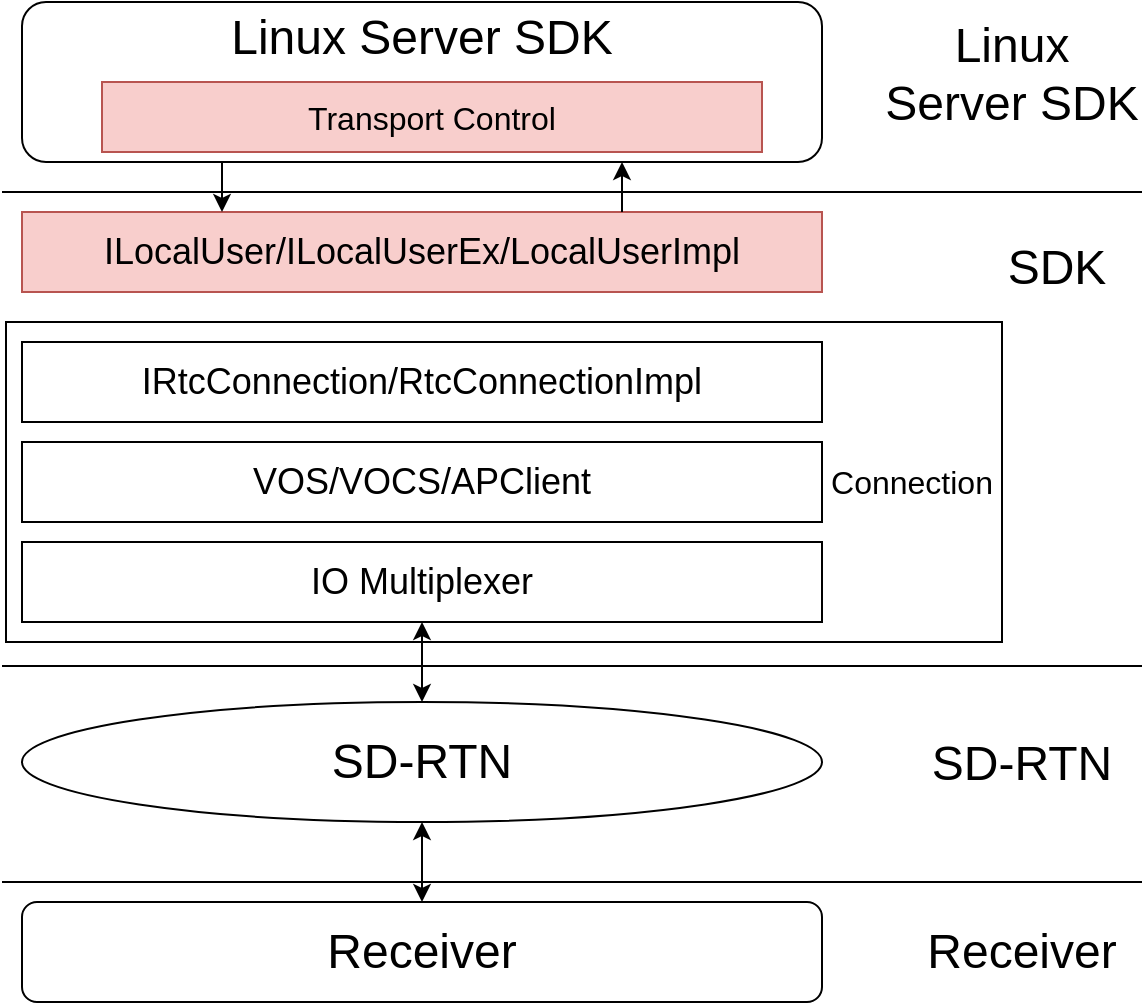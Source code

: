 <mxfile version="10.6.6" type="github"><diagram id="4dX4R6TcEKbNy467TL_4" name="Page-1"><mxGraphModel dx="944" dy="444" grid="1" gridSize="10" guides="1" tooltips="1" connect="1" arrows="1" fold="1" page="1" pageScale="1" pageWidth="827" pageHeight="1169" math="0" shadow="0"><root><mxCell id="0"/><mxCell id="1" parent="0"/><mxCell id="-R72h9qRsEo_PYMhvFHh-10" value="" style="rounded=0;whiteSpace=wrap;html=1;" vertex="1" parent="1"><mxGeometry x="112" y="170" width="498" height="160" as="geometry"/></mxCell><mxCell id="-R72h9qRsEo_PYMhvFHh-1" value="" style="endArrow=none;html=1;" edge="1" parent="1"><mxGeometry width="50" height="50" relative="1" as="geometry"><mxPoint x="110" y="105" as="sourcePoint"/><mxPoint x="680" y="105" as="targetPoint"/></mxGeometry></mxCell><mxCell id="-R72h9qRsEo_PYMhvFHh-2" value="&lt;font style=&quot;font-size: 18px&quot;&gt;IRtcConnection/RtcConnectionImpl&lt;/font&gt;" style="rounded=0;whiteSpace=wrap;html=1;" vertex="1" parent="1"><mxGeometry x="120" y="180" width="400" height="40" as="geometry"/></mxCell><mxCell id="-R72h9qRsEo_PYMhvFHh-3" value="&lt;font style=&quot;font-size: 18px&quot;&gt;VOS/VOCS/APClient&lt;/font&gt;" style="rounded=0;whiteSpace=wrap;html=1;" vertex="1" parent="1"><mxGeometry x="120" y="230" width="400" height="40" as="geometry"/></mxCell><mxCell id="-R72h9qRsEo_PYMhvFHh-4" value="&lt;font style=&quot;font-size: 18px&quot;&gt;IO&amp;nbsp;Multiplexer&lt;/font&gt;" style="rounded=0;whiteSpace=wrap;html=1;" vertex="1" parent="1"><mxGeometry x="120" y="280" width="400" height="40" as="geometry"/></mxCell><mxCell id="-R72h9qRsEo_PYMhvFHh-6" value="&lt;font style=&quot;font-size: 18px&quot;&gt;ILocalUser/ILocalUserEx/LocalUserImpl&lt;/font&gt;" style="rounded=0;whiteSpace=wrap;html=1;fillColor=#f8cecc;strokeColor=#b85450;" vertex="1" parent="1"><mxGeometry x="120" y="115" width="400" height="40" as="geometry"/></mxCell><mxCell id="-R72h9qRsEo_PYMhvFHh-7" value="" style="endArrow=none;html=1;" edge="1" parent="1"><mxGeometry width="50" height="50" relative="1" as="geometry"><mxPoint x="110" y="342" as="sourcePoint"/><mxPoint x="680" y="342" as="targetPoint"/></mxGeometry></mxCell><mxCell id="-R72h9qRsEo_PYMhvFHh-8" value="&lt;font style=&quot;font-size: 24px&quot;&gt;SD-RTN&lt;/font&gt;" style="ellipse;whiteSpace=wrap;html=1;" vertex="1" parent="1"><mxGeometry x="120" y="360" width="400" height="60" as="geometry"/></mxCell><mxCell id="-R72h9qRsEo_PYMhvFHh-9" value="" style="endArrow=classic;startArrow=classic;html=1;entryX=0.5;entryY=1;entryDx=0;entryDy=0;" edge="1" parent="1" source="-R72h9qRsEo_PYMhvFHh-8" target="-R72h9qRsEo_PYMhvFHh-4"><mxGeometry width="50" height="50" relative="1" as="geometry"><mxPoint x="270" y="420" as="sourcePoint"/><mxPoint x="320" y="370" as="targetPoint"/></mxGeometry></mxCell><mxCell id="-R72h9qRsEo_PYMhvFHh-11" value="&lt;font style=&quot;font-size: 16px&quot;&gt;Connection&lt;/font&gt;" style="text;html=1;strokeColor=none;fillColor=none;align=center;verticalAlign=middle;whiteSpace=wrap;rounded=0;" vertex="1" parent="1"><mxGeometry x="545" y="240" width="40" height="20" as="geometry"/></mxCell><mxCell id="-R72h9qRsEo_PYMhvFHh-12" value="&lt;font style=&quot;font-size: 24px&quot;&gt;SDK&lt;/font&gt;" style="text;html=1;strokeColor=none;fillColor=none;align=center;verticalAlign=middle;whiteSpace=wrap;rounded=0;" vertex="1" parent="1"><mxGeometry x="595" y="125" width="85" height="35" as="geometry"/></mxCell><mxCell id="-R72h9qRsEo_PYMhvFHh-13" value="" style="rounded=1;whiteSpace=wrap;html=1;" vertex="1" parent="1"><mxGeometry x="120" y="10" width="400" height="80" as="geometry"/></mxCell><mxCell id="-R72h9qRsEo_PYMhvFHh-14" value="&lt;font style=&quot;font-size: 24px&quot;&gt;Linux Server SDK&lt;/font&gt;" style="text;html=1;strokeColor=none;fillColor=none;align=center;verticalAlign=middle;whiteSpace=wrap;rounded=0;" vertex="1" parent="1"><mxGeometry x="165" y="10" width="310" height="35" as="geometry"/></mxCell><mxCell id="-R72h9qRsEo_PYMhvFHh-15" value="&lt;font style=&quot;font-size: 16px&quot;&gt;Transport Control&lt;/font&gt;" style="rounded=0;whiteSpace=wrap;html=1;fillColor=#f8cecc;strokeColor=#b85450;" vertex="1" parent="1"><mxGeometry x="160" y="50" width="330" height="35" as="geometry"/></mxCell><mxCell id="-R72h9qRsEo_PYMhvFHh-16" value="" style="endArrow=classic;html=1;exitX=0.25;exitY=1;exitDx=0;exitDy=0;entryX=0.25;entryY=0;entryDx=0;entryDy=0;" edge="1" parent="1" source="-R72h9qRsEo_PYMhvFHh-13" target="-R72h9qRsEo_PYMhvFHh-6"><mxGeometry width="50" height="50" relative="1" as="geometry"><mxPoint x="40" y="175" as="sourcePoint"/><mxPoint x="90" y="125" as="targetPoint"/></mxGeometry></mxCell><mxCell id="-R72h9qRsEo_PYMhvFHh-17" value="" style="endArrow=classic;html=1;entryX=0.75;entryY=1;entryDx=0;entryDy=0;exitX=0.75;exitY=0;exitDx=0;exitDy=0;" edge="1" parent="1" source="-R72h9qRsEo_PYMhvFHh-6" target="-R72h9qRsEo_PYMhvFHh-13"><mxGeometry width="50" height="50" relative="1" as="geometry"><mxPoint x="380" y="140" as="sourcePoint"/><mxPoint x="430" y="90" as="targetPoint"/></mxGeometry></mxCell><mxCell id="-R72h9qRsEo_PYMhvFHh-19" value="&lt;font style=&quot;font-size: 24px&quot;&gt;Receiver&lt;/font&gt;" style="rounded=1;whiteSpace=wrap;html=1;" vertex="1" parent="1"><mxGeometry x="120" y="460" width="400" height="50" as="geometry"/></mxCell><mxCell id="-R72h9qRsEo_PYMhvFHh-21" value="" style="endArrow=classic;startArrow=classic;html=1;entryX=0.5;entryY=1;entryDx=0;entryDy=0;exitX=0.5;exitY=0;exitDx=0;exitDy=0;" edge="1" parent="1" source="-R72h9qRsEo_PYMhvFHh-19" target="-R72h9qRsEo_PYMhvFHh-8"><mxGeometry width="50" height="50" relative="1" as="geometry"><mxPoint x="310" y="480" as="sourcePoint"/><mxPoint x="360" y="430" as="targetPoint"/></mxGeometry></mxCell><mxCell id="-R72h9qRsEo_PYMhvFHh-22" value="&lt;span&gt;&lt;font style=&quot;font-size: 24px&quot;&gt;SD-RTN&lt;/font&gt;&lt;/span&gt;&lt;br&gt;" style="text;html=1;strokeColor=none;fillColor=none;align=center;verticalAlign=middle;whiteSpace=wrap;rounded=0;" vertex="1" parent="1"><mxGeometry x="560" y="373" width="120" height="35" as="geometry"/></mxCell><mxCell id="-R72h9qRsEo_PYMhvFHh-23" value="" style="endArrow=none;html=1;" edge="1" parent="1"><mxGeometry width="50" height="50" relative="1" as="geometry"><mxPoint x="110" y="450" as="sourcePoint"/><mxPoint x="680" y="450" as="targetPoint"/></mxGeometry></mxCell><mxCell id="-R72h9qRsEo_PYMhvFHh-24" value="&lt;span&gt;&lt;font style=&quot;font-size: 24px&quot;&gt;Linux Server SDK&lt;/font&gt;&lt;/span&gt;&lt;br&gt;" style="text;html=1;strokeColor=none;fillColor=none;align=center;verticalAlign=middle;whiteSpace=wrap;rounded=0;" vertex="1" parent="1"><mxGeometry x="550" y="28" width="130" height="35" as="geometry"/></mxCell><mxCell id="-R72h9qRsEo_PYMhvFHh-26" value="&lt;span&gt;&lt;font style=&quot;font-size: 24px&quot;&gt;Receiver&lt;/font&gt;&lt;/span&gt;&lt;br&gt;" style="text;html=1;strokeColor=none;fillColor=none;align=center;verticalAlign=middle;whiteSpace=wrap;rounded=0;" vertex="1" parent="1"><mxGeometry x="560" y="467.5" width="120" height="35" as="geometry"/></mxCell></root></mxGraphModel></diagram></mxfile>